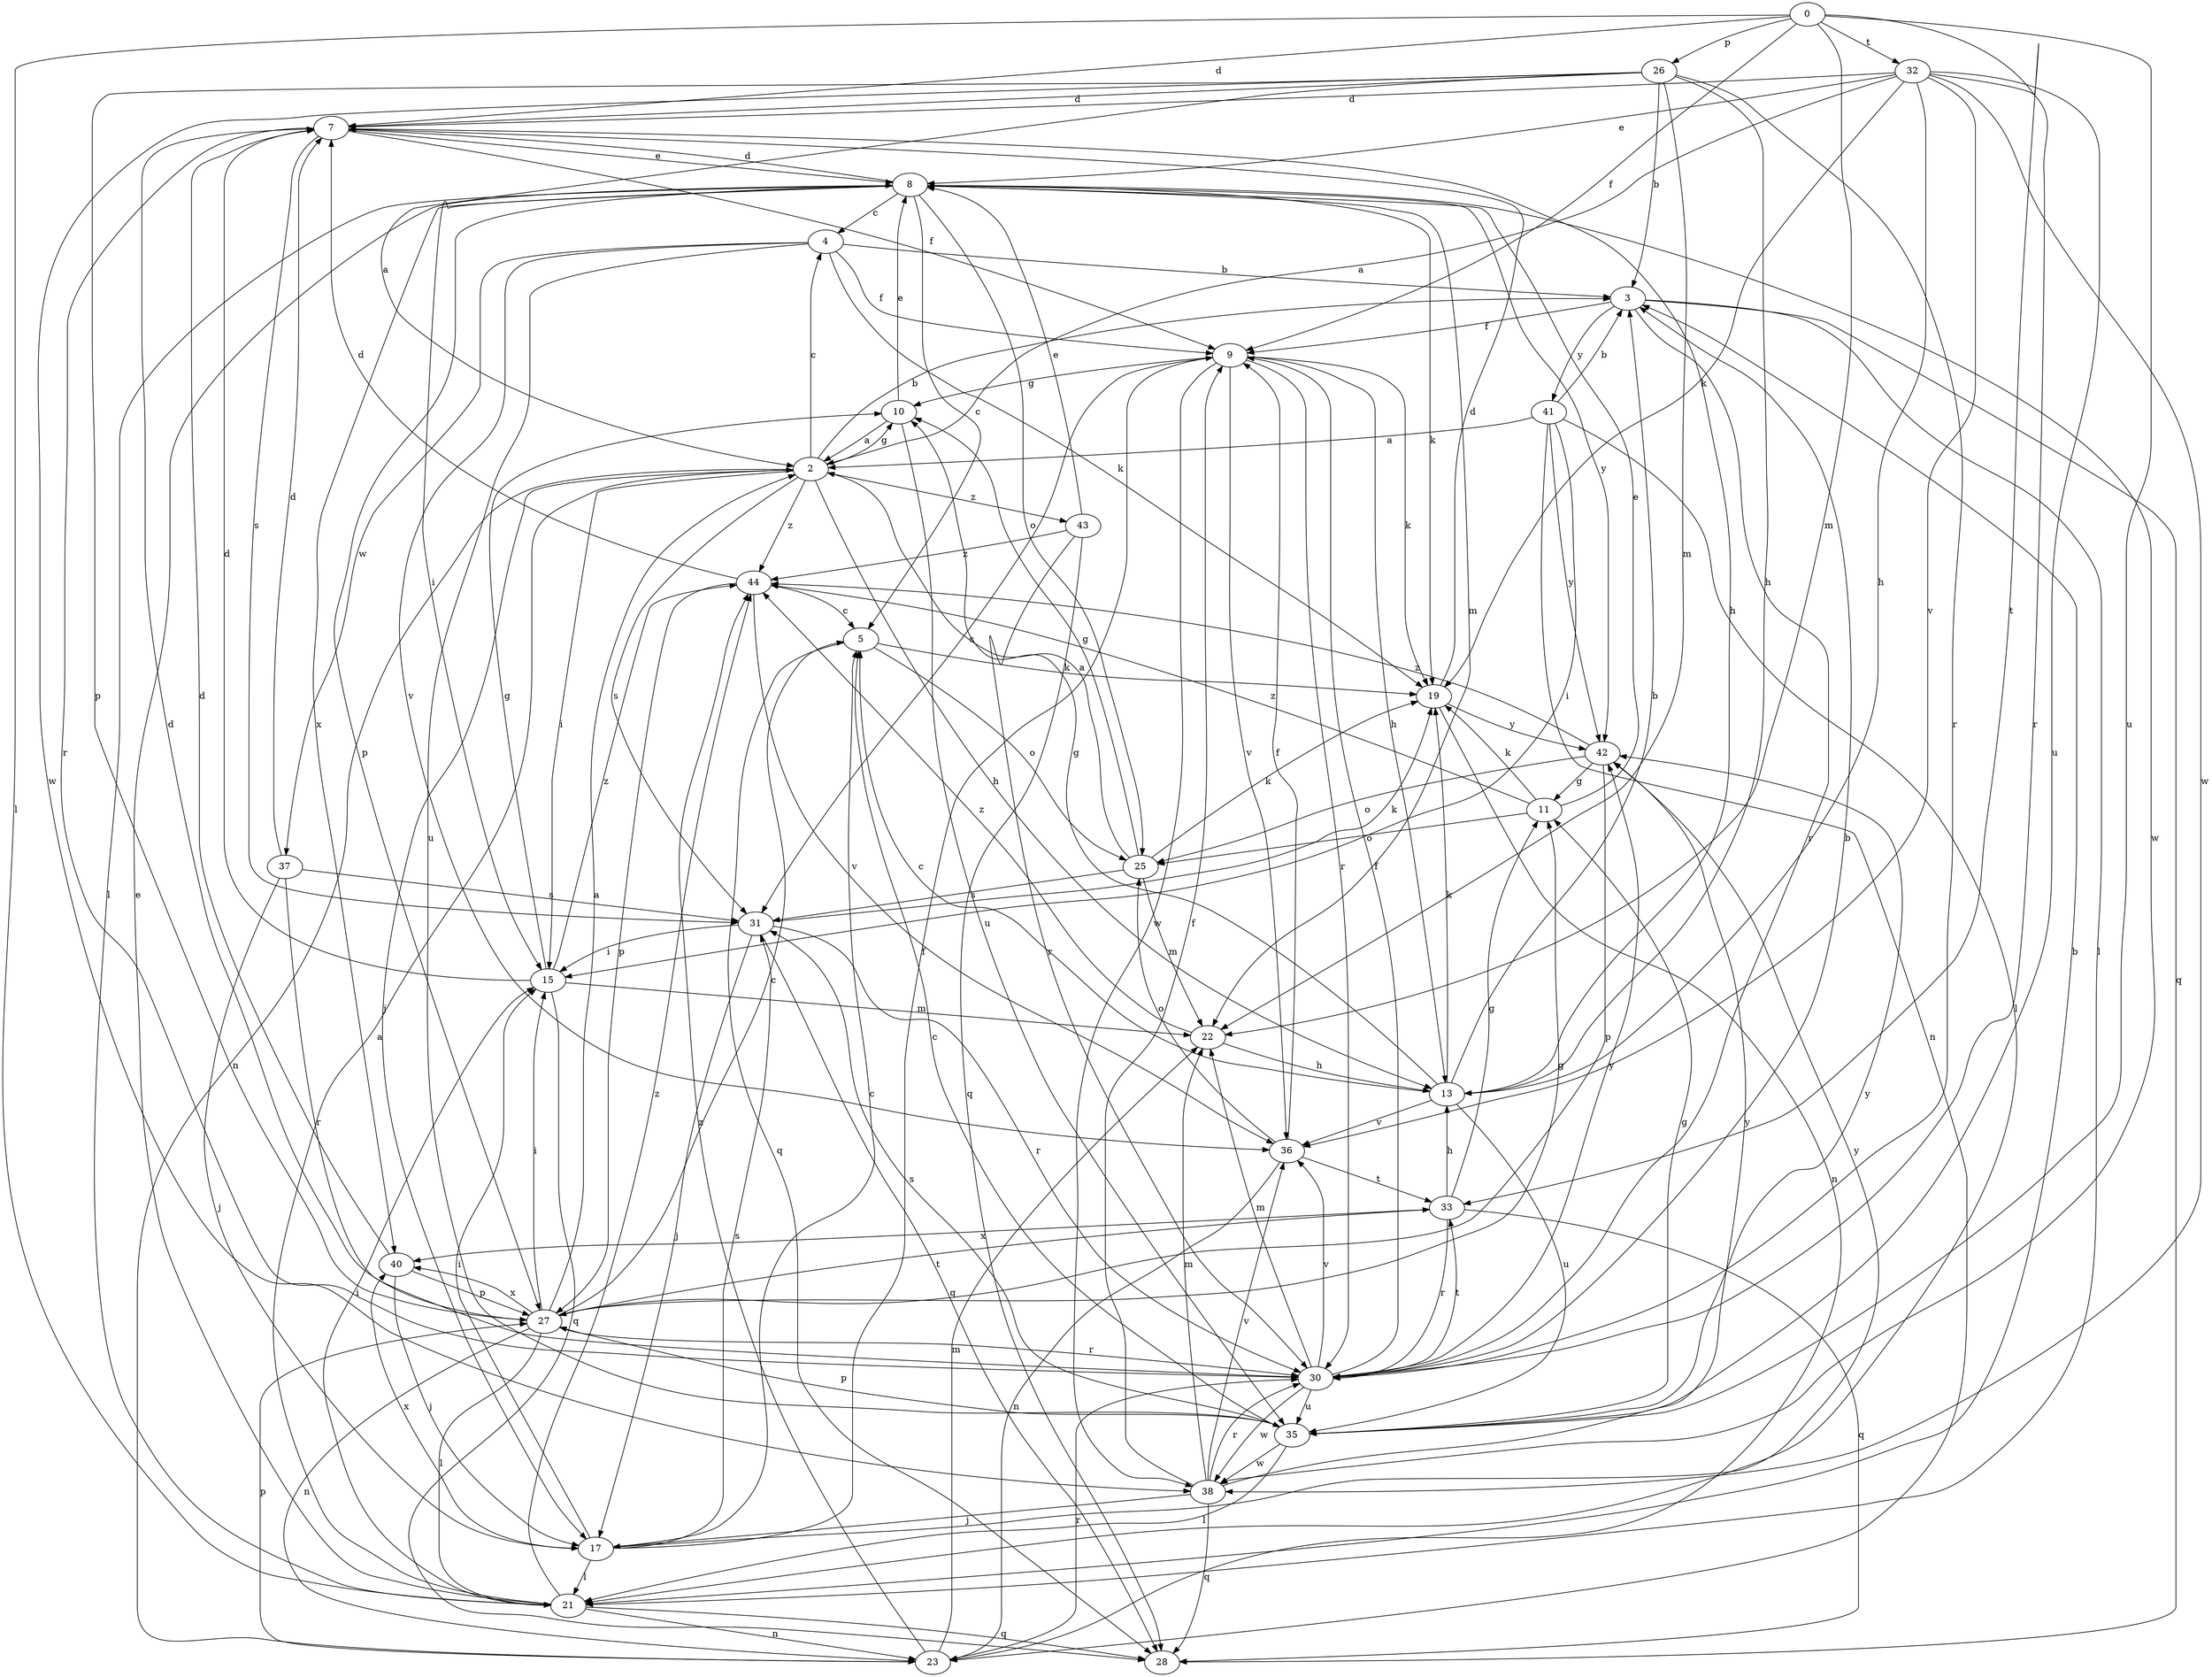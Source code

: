 strict digraph  {
0;
2;
3;
4;
5;
7;
8;
9;
10;
11;
13;
15;
17;
19;
21;
22;
23;
25;
26;
27;
28;
30;
31;
32;
33;
35;
36;
37;
38;
40;
41;
42;
43;
44;
0 -> 7  [label=d];
0 -> 9  [label=f];
0 -> 21  [label=l];
0 -> 22  [label=m];
0 -> 26  [label=p];
0 -> 32  [label=t];
0 -> 33  [label=t];
0 -> 35  [label=u];
2 -> 3  [label=b];
2 -> 4  [label=c];
2 -> 10  [label=g];
2 -> 13  [label=h];
2 -> 15  [label=i];
2 -> 17  [label=j];
2 -> 23  [label=n];
2 -> 31  [label=s];
2 -> 43  [label=z];
2 -> 44  [label=z];
3 -> 9  [label=f];
3 -> 21  [label=l];
3 -> 28  [label=q];
3 -> 30  [label=r];
3 -> 41  [label=y];
4 -> 3  [label=b];
4 -> 9  [label=f];
4 -> 19  [label=k];
4 -> 35  [label=u];
4 -> 36  [label=v];
4 -> 37  [label=w];
5 -> 19  [label=k];
5 -> 25  [label=o];
5 -> 28  [label=q];
7 -> 8  [label=e];
7 -> 9  [label=f];
7 -> 13  [label=h];
7 -> 30  [label=r];
7 -> 31  [label=s];
8 -> 4  [label=c];
8 -> 5  [label=c];
8 -> 7  [label=d];
8 -> 15  [label=i];
8 -> 19  [label=k];
8 -> 21  [label=l];
8 -> 22  [label=m];
8 -> 25  [label=o];
8 -> 27  [label=p];
8 -> 38  [label=w];
8 -> 40  [label=x];
8 -> 42  [label=y];
9 -> 10  [label=g];
9 -> 13  [label=h];
9 -> 19  [label=k];
9 -> 30  [label=r];
9 -> 31  [label=s];
9 -> 36  [label=v];
9 -> 38  [label=w];
10 -> 2  [label=a];
10 -> 8  [label=e];
10 -> 35  [label=u];
11 -> 8  [label=e];
11 -> 19  [label=k];
11 -> 25  [label=o];
11 -> 44  [label=z];
13 -> 3  [label=b];
13 -> 5  [label=c];
13 -> 10  [label=g];
13 -> 19  [label=k];
13 -> 35  [label=u];
13 -> 36  [label=v];
15 -> 7  [label=d];
15 -> 10  [label=g];
15 -> 22  [label=m];
15 -> 28  [label=q];
15 -> 44  [label=z];
17 -> 5  [label=c];
17 -> 9  [label=f];
17 -> 15  [label=i];
17 -> 21  [label=l];
17 -> 31  [label=s];
17 -> 40  [label=x];
17 -> 42  [label=y];
19 -> 7  [label=d];
19 -> 23  [label=n];
19 -> 42  [label=y];
21 -> 2  [label=a];
21 -> 3  [label=b];
21 -> 8  [label=e];
21 -> 15  [label=i];
21 -> 23  [label=n];
21 -> 28  [label=q];
21 -> 44  [label=z];
22 -> 13  [label=h];
22 -> 44  [label=z];
23 -> 22  [label=m];
23 -> 27  [label=p];
23 -> 30  [label=r];
23 -> 44  [label=z];
25 -> 2  [label=a];
25 -> 10  [label=g];
25 -> 19  [label=k];
25 -> 22  [label=m];
25 -> 31  [label=s];
26 -> 2  [label=a];
26 -> 3  [label=b];
26 -> 7  [label=d];
26 -> 13  [label=h];
26 -> 22  [label=m];
26 -> 27  [label=p];
26 -> 30  [label=r];
26 -> 38  [label=w];
27 -> 2  [label=a];
27 -> 5  [label=c];
27 -> 7  [label=d];
27 -> 11  [label=g];
27 -> 15  [label=i];
27 -> 21  [label=l];
27 -> 23  [label=n];
27 -> 30  [label=r];
27 -> 33  [label=t];
27 -> 40  [label=x];
30 -> 3  [label=b];
30 -> 9  [label=f];
30 -> 22  [label=m];
30 -> 33  [label=t];
30 -> 35  [label=u];
30 -> 36  [label=v];
30 -> 38  [label=w];
30 -> 42  [label=y];
31 -> 15  [label=i];
31 -> 17  [label=j];
31 -> 19  [label=k];
31 -> 28  [label=q];
31 -> 30  [label=r];
32 -> 2  [label=a];
32 -> 7  [label=d];
32 -> 8  [label=e];
32 -> 13  [label=h];
32 -> 19  [label=k];
32 -> 30  [label=r];
32 -> 35  [label=u];
32 -> 36  [label=v];
32 -> 38  [label=w];
33 -> 11  [label=g];
33 -> 13  [label=h];
33 -> 28  [label=q];
33 -> 30  [label=r];
33 -> 40  [label=x];
35 -> 5  [label=c];
35 -> 11  [label=g];
35 -> 21  [label=l];
35 -> 27  [label=p];
35 -> 31  [label=s];
35 -> 38  [label=w];
35 -> 42  [label=y];
36 -> 9  [label=f];
36 -> 23  [label=n];
36 -> 25  [label=o];
36 -> 33  [label=t];
37 -> 7  [label=d];
37 -> 17  [label=j];
37 -> 30  [label=r];
37 -> 31  [label=s];
38 -> 9  [label=f];
38 -> 17  [label=j];
38 -> 22  [label=m];
38 -> 28  [label=q];
38 -> 30  [label=r];
38 -> 36  [label=v];
38 -> 42  [label=y];
40 -> 7  [label=d];
40 -> 17  [label=j];
40 -> 27  [label=p];
41 -> 2  [label=a];
41 -> 3  [label=b];
41 -> 15  [label=i];
41 -> 21  [label=l];
41 -> 23  [label=n];
41 -> 42  [label=y];
42 -> 11  [label=g];
42 -> 25  [label=o];
42 -> 27  [label=p];
42 -> 44  [label=z];
43 -> 8  [label=e];
43 -> 28  [label=q];
43 -> 30  [label=r];
43 -> 44  [label=z];
44 -> 5  [label=c];
44 -> 7  [label=d];
44 -> 27  [label=p];
44 -> 36  [label=v];
}
